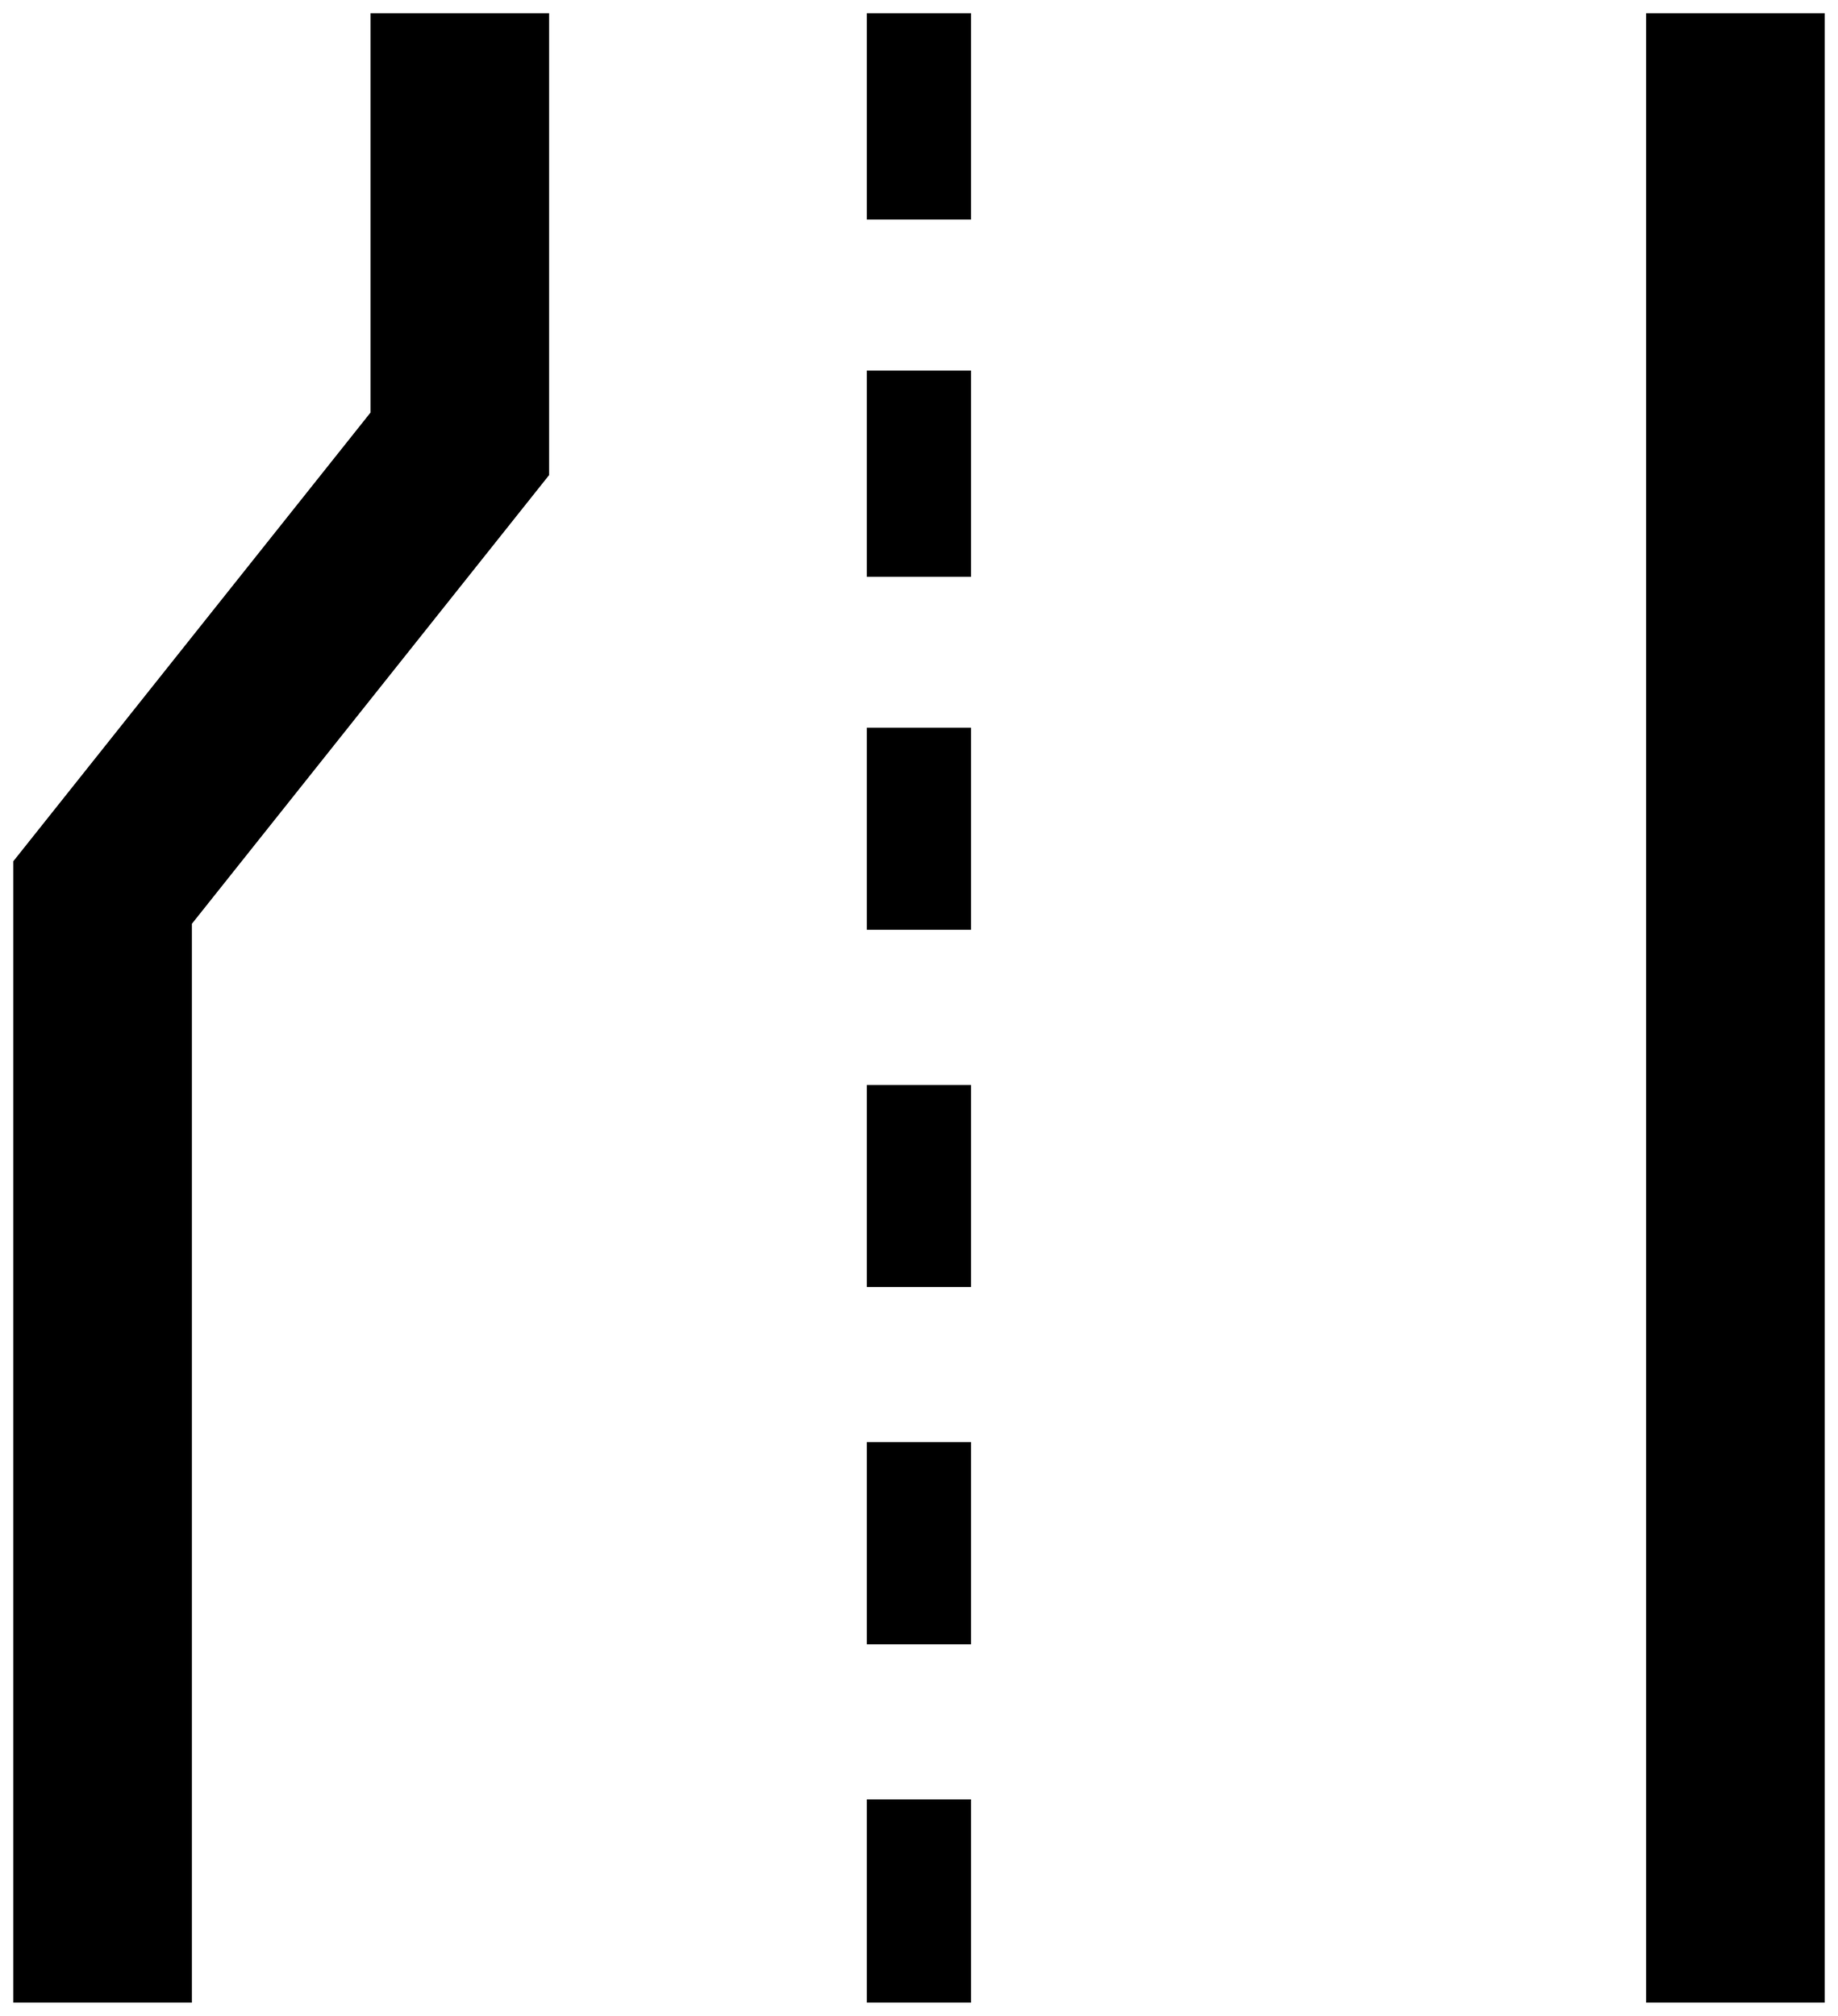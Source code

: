 


\begin{tikzpicture}[y=0.80pt, x=0.80pt, yscale=-1.0, xscale=1.0, inner sep=0pt, outer sep=0pt]
\begin{scope}[shift={(100.0,1705.0)},nonzero rule]
  \path[draw=.,fill=.,line width=1.600pt] (1072.0,-1324.0) --
    (976.0,-1324.0) -- (976.0,-1516.0) -- (1072.0,-1516.0) --
    (1072.0,-1324.0) -- cycle(1875.0,353.0) -- (1709.0,353.0) --
    (1709.0,-1516.0) -- (1875.0,-1516.0) -- (1875.0,353.0) --
    cycle(1072.0,-988.0) -- (976.0,-988.0) -- (976.0,-1180.0) --
    (1072.0,-1180.0) -- (1072.0,-988.0) -- cycle(1072.0,-656.0)
    -- (976.0,-656.0) -- (976.0,-844.0) -- (1072.0,-844.0) --
    (1072.0,-656.0) -- cycle(1072.0,-320.0) -- (976.0,-320.0) --
    (976.0,-508.0) -- (1072.0,-508.0) -- (1072.0,-320.0) --
    cycle(1072.0,16.0) -- (976.0,16.0) -- (976.0,-172.0) --
    (1072.0,-172.0) -- (1072.0,16.0) -- cycle(675.0,-1083.0) --
    (339.0,-661.0) -- (339.0,353.0) -- (173.0,353.0) --
    (173.0,-719.0) -- (509.0,-1141.0) -- (509.0,-1516.0) --
    (675.0,-1516.0) -- (675.0,-1083.0) -- cycle(1072.0,353.0) --
    (976.0,353.0) -- (976.0,164.0) -- (1072.0,164.0) --
    (1072.0,353.0) -- cycle;
\end{scope}

\end{tikzpicture}

